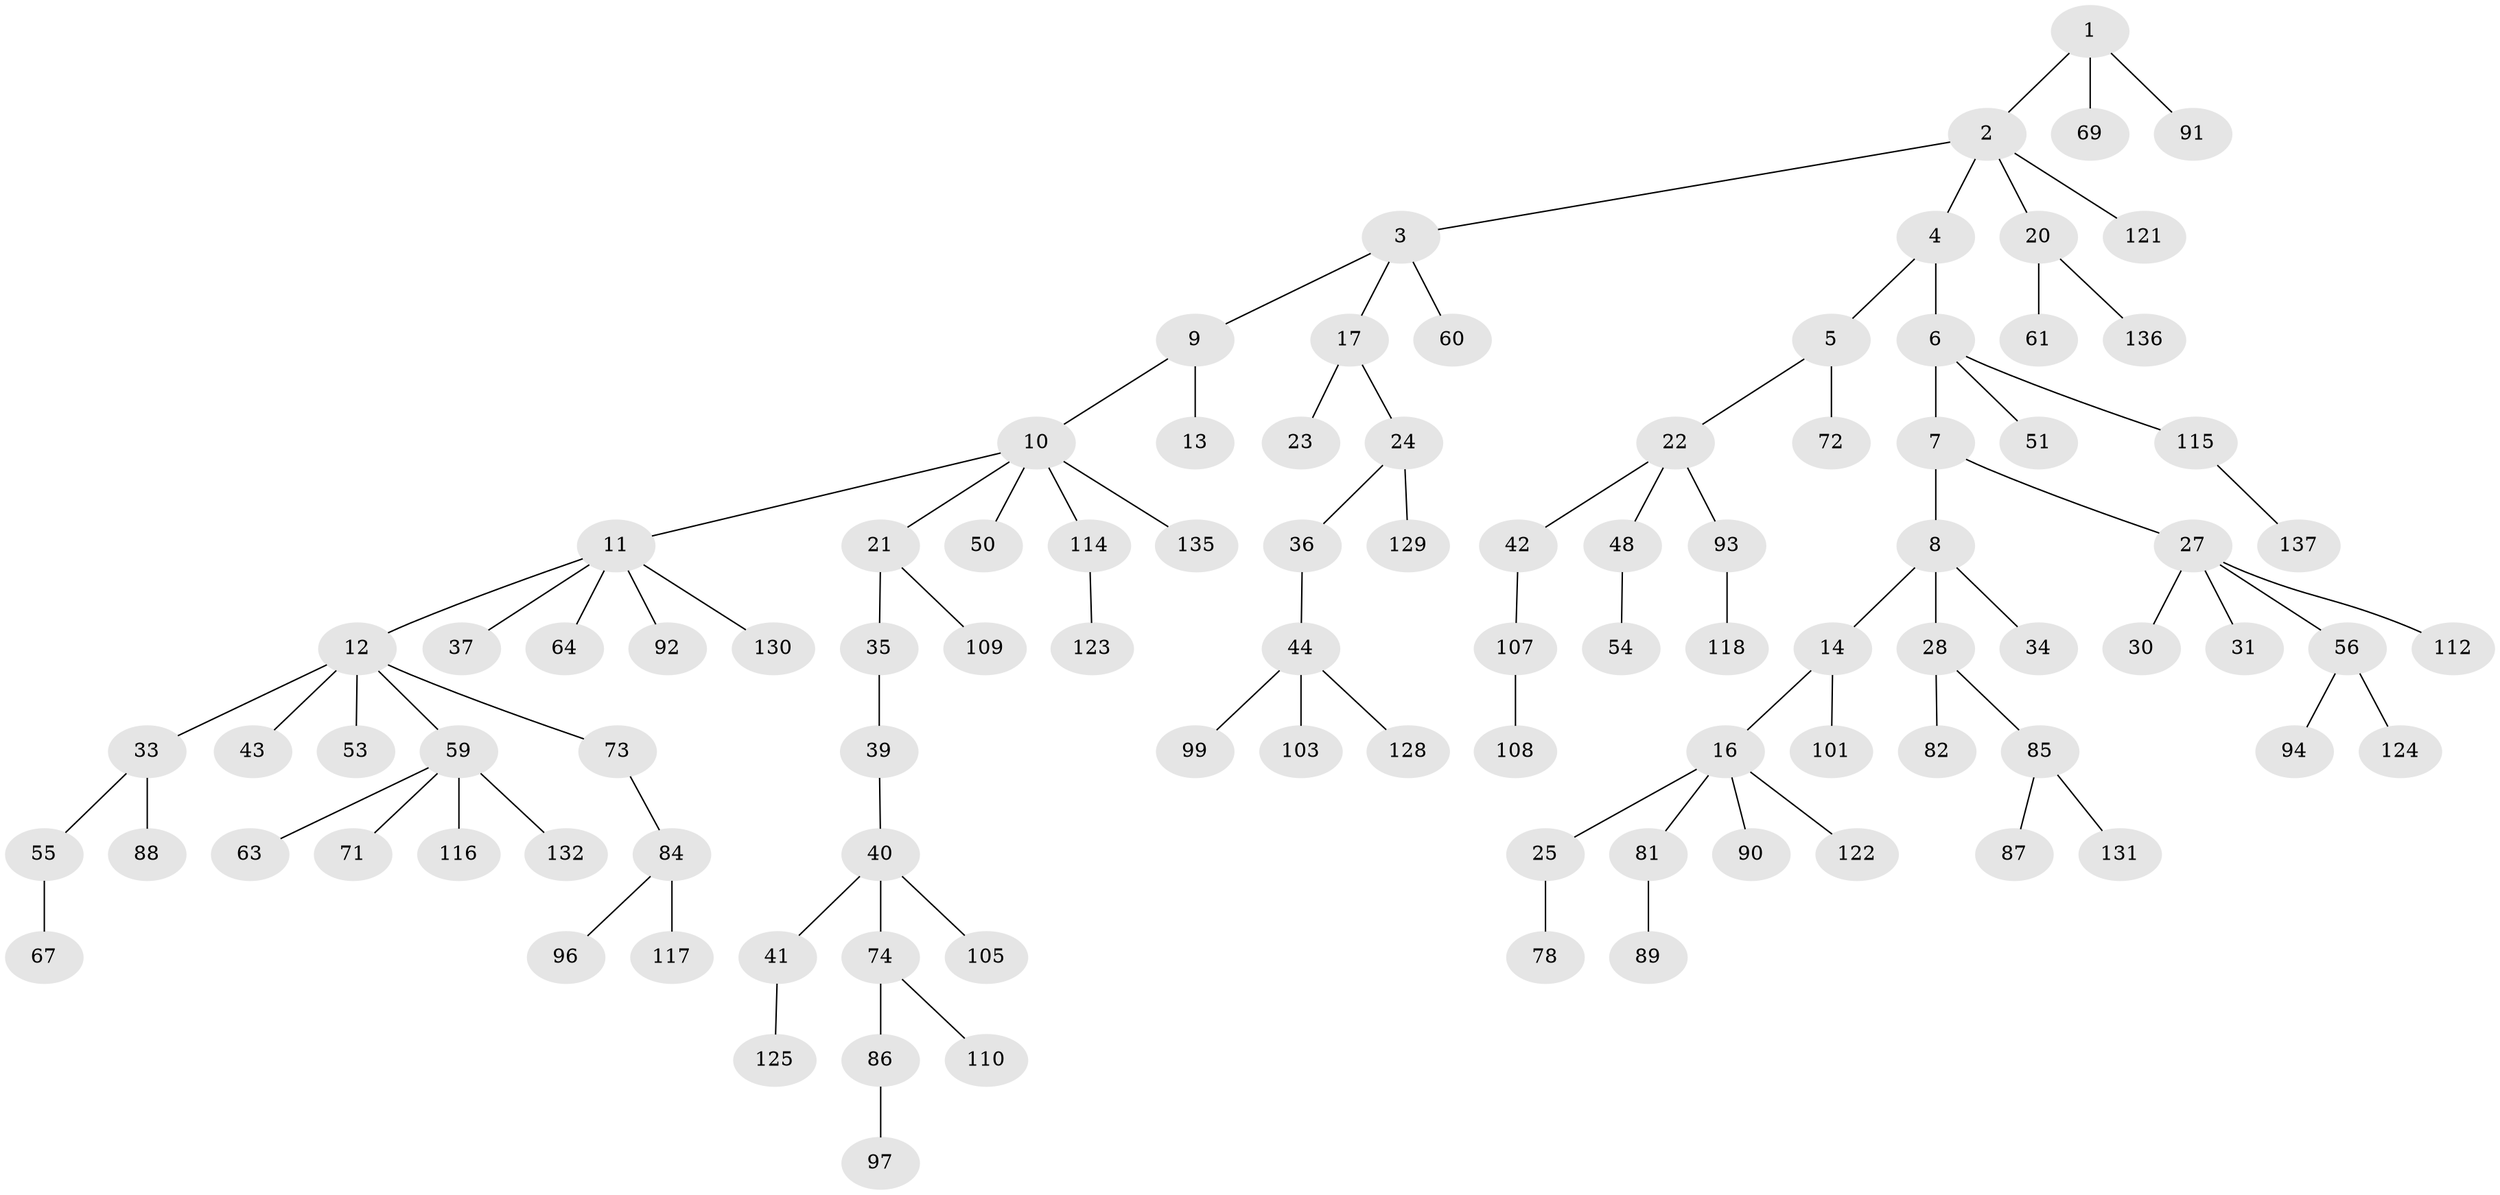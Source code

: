 // Generated by graph-tools (version 1.1) at 2025/52/02/27/25 19:52:12]
// undirected, 98 vertices, 97 edges
graph export_dot {
graph [start="1"]
  node [color=gray90,style=filled];
  1 [super="+45"];
  2 [super="+79"];
  3 [super="+98"];
  4 [super="+52"];
  5;
  6 [super="+80"];
  7 [super="+32"];
  8 [super="+111"];
  9;
  10 [super="+15"];
  11 [super="+19"];
  12 [super="+18"];
  13 [super="+139"];
  14 [super="+46"];
  16 [super="+47"];
  17;
  20 [super="+49"];
  21 [super="+29"];
  22 [super="+26"];
  23 [super="+65"];
  24 [super="+70"];
  25 [super="+75"];
  27 [super="+58"];
  28 [super="+57"];
  30;
  31 [super="+102"];
  33 [super="+66"];
  34;
  35;
  36;
  37 [super="+38"];
  39 [super="+77"];
  40 [super="+68"];
  41 [super="+106"];
  42;
  43 [super="+119"];
  44 [super="+95"];
  48;
  50;
  51;
  53;
  54 [super="+76"];
  55;
  56;
  59 [super="+62"];
  60 [super="+126"];
  61;
  63;
  64;
  67;
  69;
  71 [super="+83"];
  72 [super="+120"];
  73;
  74 [super="+113"];
  78;
  81;
  82;
  84 [super="+100"];
  85 [super="+138"];
  86;
  87;
  88 [super="+134"];
  89;
  90;
  91;
  92;
  93;
  94;
  96;
  97;
  99;
  101;
  103 [super="+104"];
  105 [super="+133"];
  107;
  108 [super="+127"];
  109;
  110;
  112;
  114;
  115;
  116;
  117;
  118;
  121;
  122;
  123;
  124;
  125;
  128;
  129;
  130 [super="+140"];
  131;
  132;
  135;
  136;
  137;
  1 -- 2;
  1 -- 91;
  1 -- 69;
  2 -- 3;
  2 -- 4;
  2 -- 20;
  2 -- 121;
  3 -- 9;
  3 -- 17;
  3 -- 60;
  4 -- 5;
  4 -- 6;
  5 -- 22;
  5 -- 72;
  6 -- 7;
  6 -- 51;
  6 -- 115;
  7 -- 8;
  7 -- 27;
  8 -- 14;
  8 -- 28;
  8 -- 34;
  9 -- 10;
  9 -- 13;
  10 -- 11;
  10 -- 21;
  10 -- 114;
  10 -- 50;
  10 -- 135;
  11 -- 12;
  11 -- 37;
  11 -- 64;
  11 -- 130;
  11 -- 92;
  12 -- 33;
  12 -- 53;
  12 -- 73;
  12 -- 43;
  12 -- 59;
  14 -- 16;
  14 -- 101;
  16 -- 25;
  16 -- 81;
  16 -- 90;
  16 -- 122;
  17 -- 23;
  17 -- 24;
  20 -- 61;
  20 -- 136;
  21 -- 35;
  21 -- 109;
  22 -- 48;
  22 -- 42;
  22 -- 93;
  24 -- 36;
  24 -- 129;
  25 -- 78;
  27 -- 30;
  27 -- 31;
  27 -- 56;
  27 -- 112;
  28 -- 82;
  28 -- 85;
  33 -- 55;
  33 -- 88;
  35 -- 39;
  36 -- 44;
  39 -- 40;
  40 -- 41;
  40 -- 105;
  40 -- 74;
  41 -- 125;
  42 -- 107;
  44 -- 99;
  44 -- 103;
  44 -- 128;
  48 -- 54;
  55 -- 67;
  56 -- 94;
  56 -- 124;
  59 -- 132;
  59 -- 116;
  59 -- 71;
  59 -- 63;
  73 -- 84;
  74 -- 86;
  74 -- 110;
  81 -- 89;
  84 -- 96;
  84 -- 117;
  85 -- 87;
  85 -- 131;
  86 -- 97;
  93 -- 118;
  107 -- 108;
  114 -- 123;
  115 -- 137;
}
